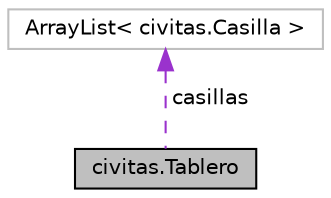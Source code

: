 digraph "civitas.Tablero"
{
  edge [fontname="Helvetica",fontsize="10",labelfontname="Helvetica",labelfontsize="10"];
  node [fontname="Helvetica",fontsize="10",shape=record];
  Node1 [label="civitas.Tablero",height=0.2,width=0.4,color="black", fillcolor="grey75", style="filled", fontcolor="black"];
  Node2 -> Node1 [dir="back",color="darkorchid3",fontsize="10",style="dashed",label=" casillas" ,fontname="Helvetica"];
  Node2 [label="ArrayList\< civitas.Casilla \>",height=0.2,width=0.4,color="grey75", fillcolor="white", style="filled"];
}
